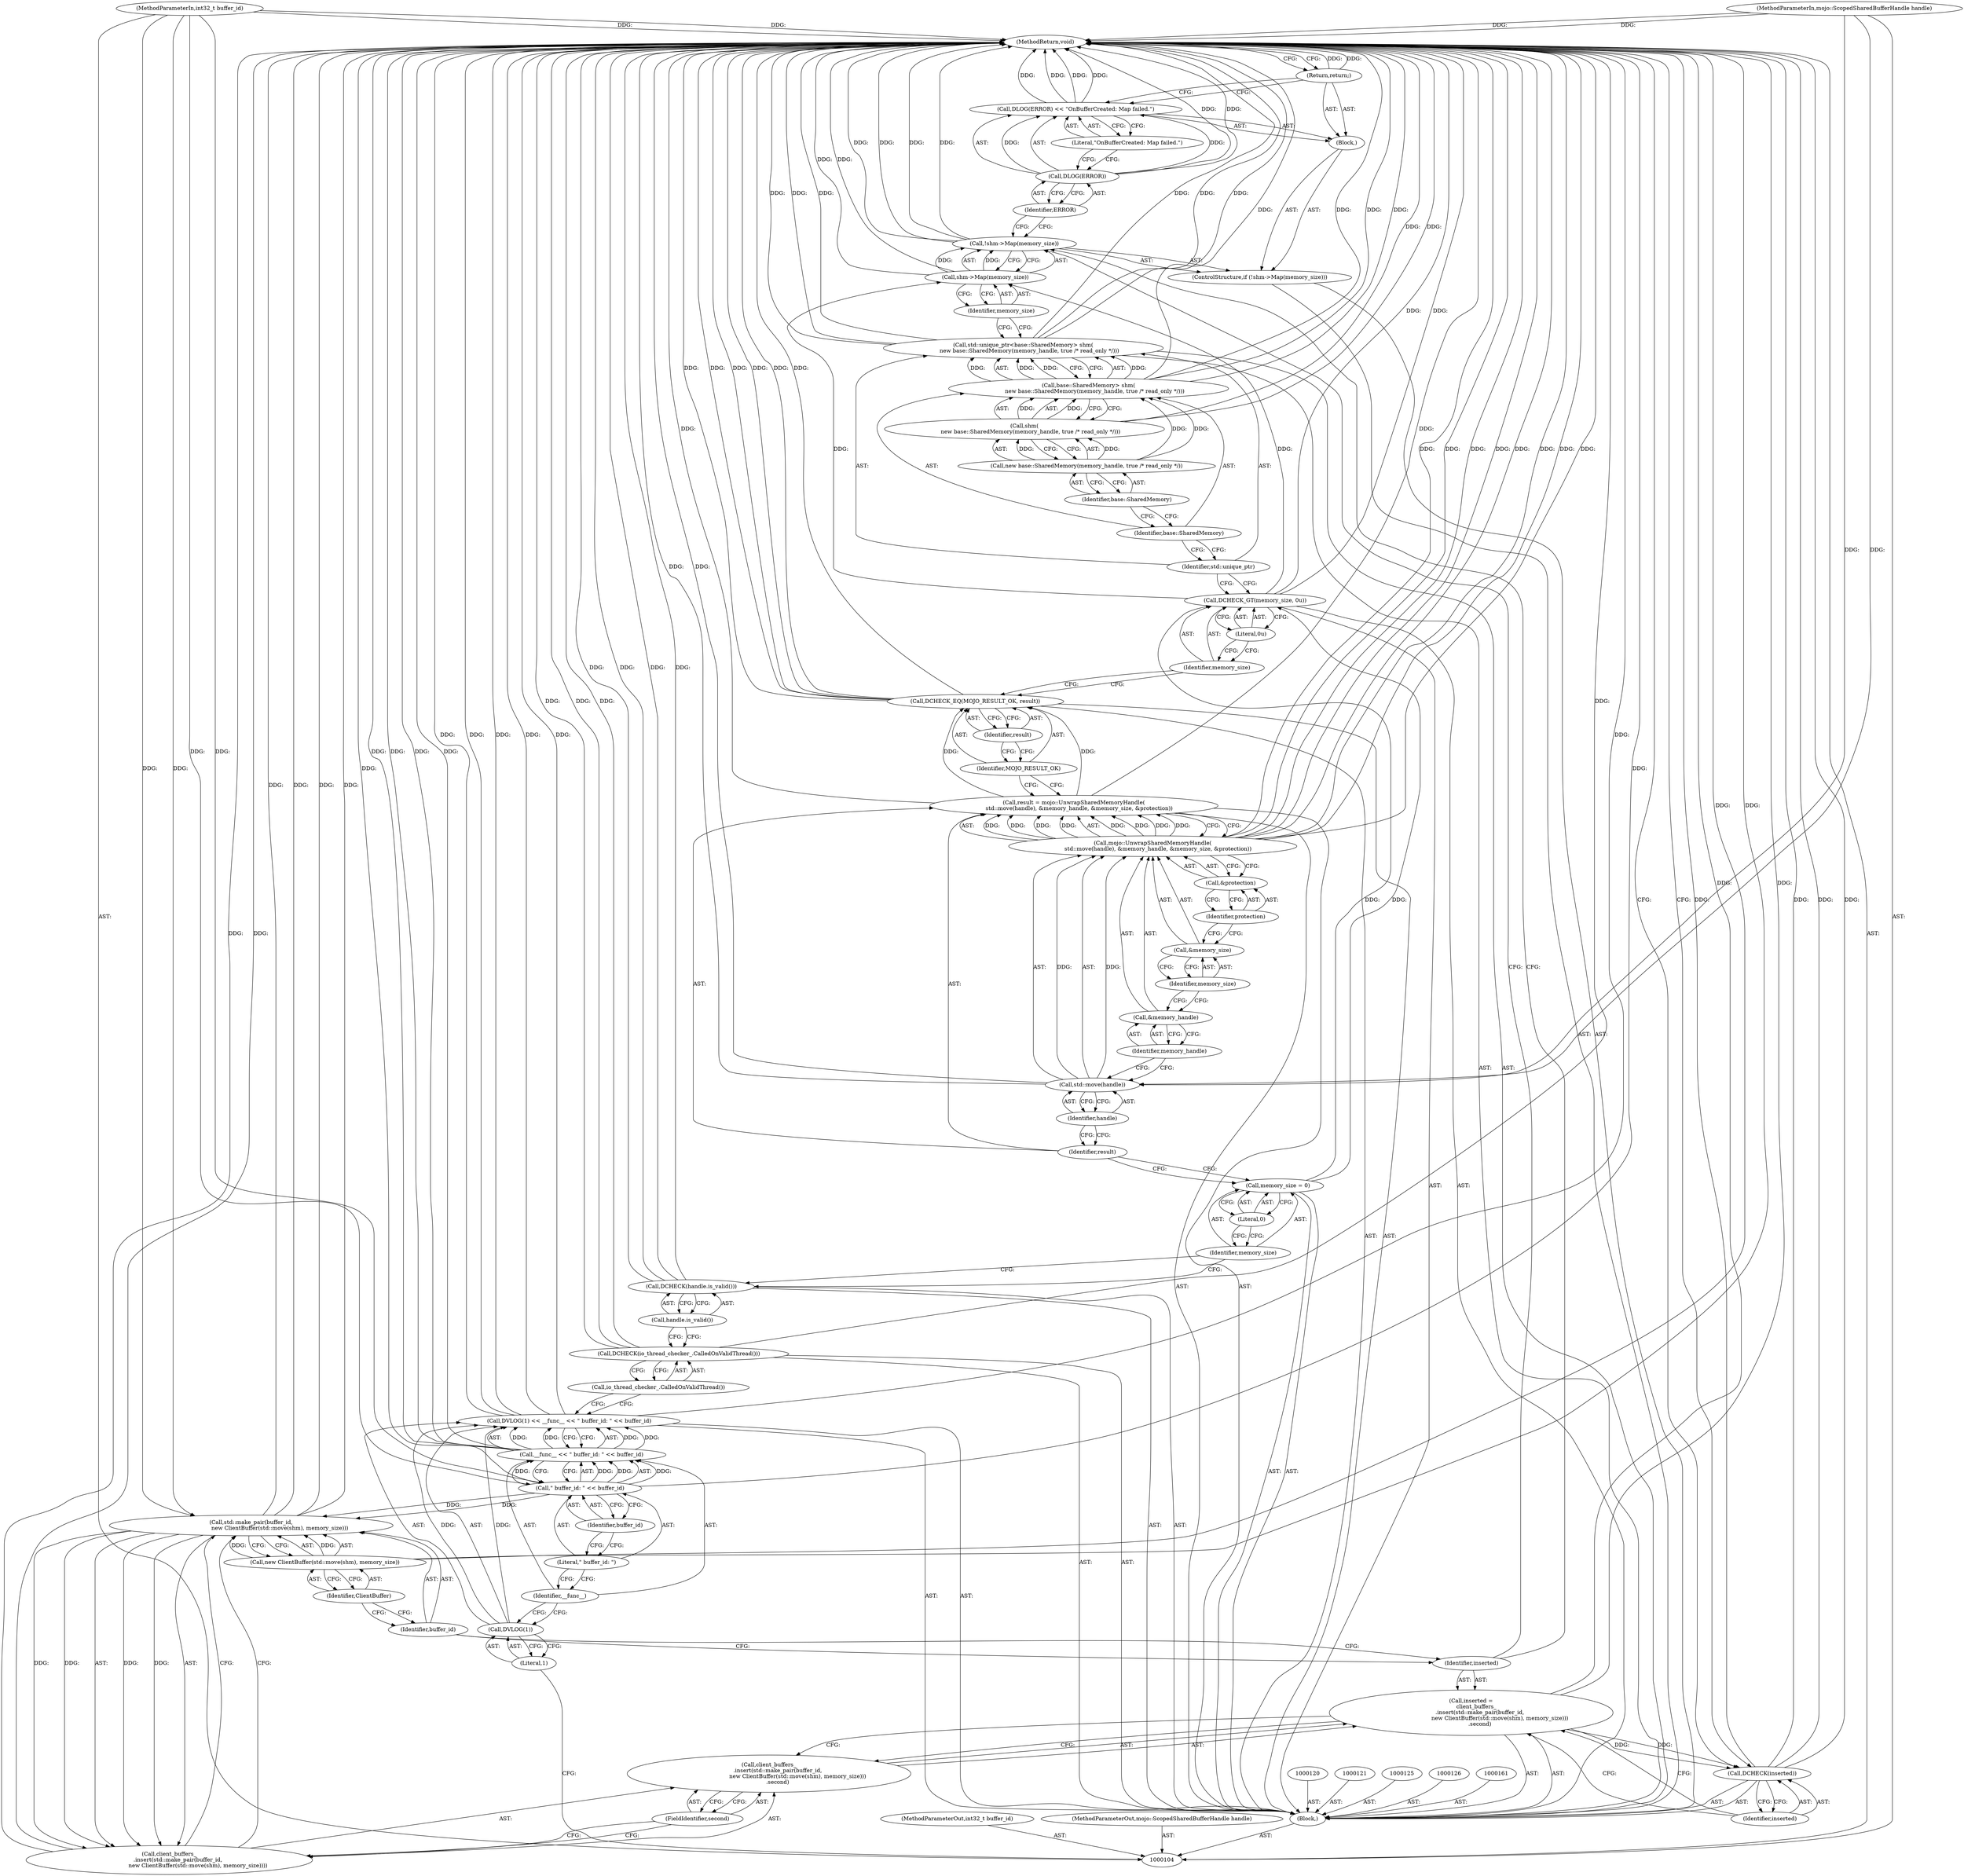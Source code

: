 digraph "0_Chrome_673ce95d481ea9368c4d4d43ac756ba1d6d9e608_14" {
"1000173" [label="(MethodReturn,void)"];
"1000105" [label="(MethodParameterIn,int32_t buffer_id)"];
"1000279" [label="(MethodParameterOut,int32_t buffer_id)"];
"1000127" [label="(Call,result = mojo::UnwrapSharedMemoryHandle(\n      std::move(handle), &memory_handle, &memory_size, &protection))"];
"1000128" [label="(Identifier,result)"];
"1000129" [label="(Call,mojo::UnwrapSharedMemoryHandle(\n      std::move(handle), &memory_handle, &memory_size, &protection))"];
"1000131" [label="(Identifier,handle)"];
"1000132" [label="(Call,&memory_handle)"];
"1000133" [label="(Identifier,memory_handle)"];
"1000134" [label="(Call,&memory_size)"];
"1000135" [label="(Identifier,memory_size)"];
"1000136" [label="(Call,&protection)"];
"1000137" [label="(Identifier,protection)"];
"1000130" [label="(Call,std::move(handle))"];
"1000139" [label="(Identifier,MOJO_RESULT_OK)"];
"1000140" [label="(Identifier,result)"];
"1000138" [label="(Call,DCHECK_EQ(MOJO_RESULT_OK, result))"];
"1000142" [label="(Identifier,memory_size)"];
"1000143" [label="(Literal,0u)"];
"1000141" [label="(Call,DCHECK_GT(memory_size, 0u))"];
"1000106" [label="(MethodParameterIn,mojo::ScopedSharedBufferHandle handle)"];
"1000280" [label="(MethodParameterOut,mojo::ScopedSharedBufferHandle handle)"];
"1000107" [label="(Block,)"];
"1000146" [label="(Call,base::SharedMemory> shm(\n       new base::SharedMemory(memory_handle, true /* read_only */)))"];
"1000147" [label="(Identifier,base::SharedMemory)"];
"1000144" [label="(Call,std::unique_ptr<base::SharedMemory> shm(\n       new base::SharedMemory(memory_handle, true /* read_only */)))"];
"1000145" [label="(Identifier,std::unique_ptr)"];
"1000148" [label="(Call,shm(\n       new base::SharedMemory(memory_handle, true /* read_only */)))"];
"1000150" [label="(Identifier,base::SharedMemory)"];
"1000149" [label="(Call,new base::SharedMemory(memory_handle, true /* read_only */))"];
"1000154" [label="(Identifier,memory_size)"];
"1000151" [label="(ControlStructure,if (!shm->Map(memory_size)))"];
"1000155" [label="(Block,)"];
"1000152" [label="(Call,!shm->Map(memory_size))"];
"1000153" [label="(Call,shm->Map(memory_size))"];
"1000159" [label="(Literal,\"OnBufferCreated: Map failed.\")"];
"1000156" [label="(Call,DLOG(ERROR) << \"OnBufferCreated: Map failed.\")"];
"1000157" [label="(Call,DLOG(ERROR))"];
"1000158" [label="(Identifier,ERROR)"];
"1000160" [label="(Return,return;)"];
"1000162" [label="(Call,inserted =\n      client_buffers_\n          .insert(std::make_pair(buffer_id,\n                                 new ClientBuffer(std::move(shm), memory_size)))\n          .second)"];
"1000163" [label="(Identifier,inserted)"];
"1000164" [label="(Call,client_buffers_\n          .insert(std::make_pair(buffer_id,\n                                 new ClientBuffer(std::move(shm), memory_size)))\n          .second)"];
"1000165" [label="(Call,client_buffers_\n          .insert(std::make_pair(buffer_id,\n                                 new ClientBuffer(std::move(shm), memory_size))))"];
"1000166" [label="(Call,std::make_pair(buffer_id,\n                                 new ClientBuffer(std::move(shm), memory_size)))"];
"1000167" [label="(Identifier,buffer_id)"];
"1000168" [label="(Call,new ClientBuffer(std::move(shm), memory_size))"];
"1000169" [label="(Identifier,ClientBuffer)"];
"1000111" [label="(Call,__func__ << \" buffer_id: \" << buffer_id)"];
"1000112" [label="(Identifier,__func__)"];
"1000108" [label="(Call,DVLOG(1) << __func__ << \" buffer_id: \" << buffer_id)"];
"1000109" [label="(Call,DVLOG(1))"];
"1000113" [label="(Call,\" buffer_id: \" << buffer_id)"];
"1000114" [label="(Literal,\" buffer_id: \")"];
"1000115" [label="(Identifier,buffer_id)"];
"1000110" [label="(Literal,1)"];
"1000170" [label="(FieldIdentifier,second)"];
"1000171" [label="(Call,DCHECK(inserted))"];
"1000172" [label="(Identifier,inserted)"];
"1000116" [label="(Call,DCHECK(io_thread_checker_.CalledOnValidThread()))"];
"1000117" [label="(Call,io_thread_checker_.CalledOnValidThread())"];
"1000118" [label="(Call,DCHECK(handle.is_valid()))"];
"1000119" [label="(Call,handle.is_valid())"];
"1000122" [label="(Call,memory_size = 0)"];
"1000123" [label="(Identifier,memory_size)"];
"1000124" [label="(Literal,0)"];
"1000173" -> "1000104"  [label="AST: "];
"1000173" -> "1000160"  [label="CFG: "];
"1000173" -> "1000171"  [label="CFG: "];
"1000116" -> "1000173"  [label="DDG: "];
"1000116" -> "1000173"  [label="DDG: "];
"1000171" -> "1000173"  [label="DDG: "];
"1000171" -> "1000173"  [label="DDG: "];
"1000108" -> "1000173"  [label="DDG: "];
"1000108" -> "1000173"  [label="DDG: "];
"1000108" -> "1000173"  [label="DDG: "];
"1000168" -> "1000173"  [label="DDG: "];
"1000156" -> "1000173"  [label="DDG: "];
"1000156" -> "1000173"  [label="DDG: "];
"1000105" -> "1000173"  [label="DDG: "];
"1000113" -> "1000173"  [label="DDG: "];
"1000118" -> "1000173"  [label="DDG: "];
"1000118" -> "1000173"  [label="DDG: "];
"1000111" -> "1000173"  [label="DDG: "];
"1000111" -> "1000173"  [label="DDG: "];
"1000153" -> "1000173"  [label="DDG: "];
"1000166" -> "1000173"  [label="DDG: "];
"1000166" -> "1000173"  [label="DDG: "];
"1000129" -> "1000173"  [label="DDG: "];
"1000129" -> "1000173"  [label="DDG: "];
"1000129" -> "1000173"  [label="DDG: "];
"1000129" -> "1000173"  [label="DDG: "];
"1000162" -> "1000173"  [label="DDG: "];
"1000141" -> "1000173"  [label="DDG: "];
"1000138" -> "1000173"  [label="DDG: "];
"1000138" -> "1000173"  [label="DDG: "];
"1000138" -> "1000173"  [label="DDG: "];
"1000165" -> "1000173"  [label="DDG: "];
"1000152" -> "1000173"  [label="DDG: "];
"1000152" -> "1000173"  [label="DDG: "];
"1000127" -> "1000173"  [label="DDG: "];
"1000157" -> "1000173"  [label="DDG: "];
"1000144" -> "1000173"  [label="DDG: "];
"1000144" -> "1000173"  [label="DDG: "];
"1000144" -> "1000173"  [label="DDG: "];
"1000148" -> "1000173"  [label="DDG: "];
"1000146" -> "1000173"  [label="DDG: "];
"1000146" -> "1000173"  [label="DDG: "];
"1000106" -> "1000173"  [label="DDG: "];
"1000130" -> "1000173"  [label="DDG: "];
"1000160" -> "1000173"  [label="DDG: "];
"1000105" -> "1000104"  [label="AST: "];
"1000105" -> "1000173"  [label="DDG: "];
"1000105" -> "1000113"  [label="DDG: "];
"1000105" -> "1000166"  [label="DDG: "];
"1000279" -> "1000104"  [label="AST: "];
"1000127" -> "1000107"  [label="AST: "];
"1000127" -> "1000129"  [label="CFG: "];
"1000128" -> "1000127"  [label="AST: "];
"1000129" -> "1000127"  [label="AST: "];
"1000139" -> "1000127"  [label="CFG: "];
"1000127" -> "1000173"  [label="DDG: "];
"1000129" -> "1000127"  [label="DDG: "];
"1000129" -> "1000127"  [label="DDG: "];
"1000129" -> "1000127"  [label="DDG: "];
"1000129" -> "1000127"  [label="DDG: "];
"1000127" -> "1000138"  [label="DDG: "];
"1000128" -> "1000127"  [label="AST: "];
"1000128" -> "1000122"  [label="CFG: "];
"1000131" -> "1000128"  [label="CFG: "];
"1000129" -> "1000127"  [label="AST: "];
"1000129" -> "1000136"  [label="CFG: "];
"1000130" -> "1000129"  [label="AST: "];
"1000132" -> "1000129"  [label="AST: "];
"1000134" -> "1000129"  [label="AST: "];
"1000136" -> "1000129"  [label="AST: "];
"1000127" -> "1000129"  [label="CFG: "];
"1000129" -> "1000173"  [label="DDG: "];
"1000129" -> "1000173"  [label="DDG: "];
"1000129" -> "1000173"  [label="DDG: "];
"1000129" -> "1000173"  [label="DDG: "];
"1000129" -> "1000127"  [label="DDG: "];
"1000129" -> "1000127"  [label="DDG: "];
"1000129" -> "1000127"  [label="DDG: "];
"1000129" -> "1000127"  [label="DDG: "];
"1000130" -> "1000129"  [label="DDG: "];
"1000131" -> "1000130"  [label="AST: "];
"1000131" -> "1000128"  [label="CFG: "];
"1000130" -> "1000131"  [label="CFG: "];
"1000132" -> "1000129"  [label="AST: "];
"1000132" -> "1000133"  [label="CFG: "];
"1000133" -> "1000132"  [label="AST: "];
"1000135" -> "1000132"  [label="CFG: "];
"1000133" -> "1000132"  [label="AST: "];
"1000133" -> "1000130"  [label="CFG: "];
"1000132" -> "1000133"  [label="CFG: "];
"1000134" -> "1000129"  [label="AST: "];
"1000134" -> "1000135"  [label="CFG: "];
"1000135" -> "1000134"  [label="AST: "];
"1000137" -> "1000134"  [label="CFG: "];
"1000135" -> "1000134"  [label="AST: "];
"1000135" -> "1000132"  [label="CFG: "];
"1000134" -> "1000135"  [label="CFG: "];
"1000136" -> "1000129"  [label="AST: "];
"1000136" -> "1000137"  [label="CFG: "];
"1000137" -> "1000136"  [label="AST: "];
"1000129" -> "1000136"  [label="CFG: "];
"1000137" -> "1000136"  [label="AST: "];
"1000137" -> "1000134"  [label="CFG: "];
"1000136" -> "1000137"  [label="CFG: "];
"1000130" -> "1000129"  [label="AST: "];
"1000130" -> "1000131"  [label="CFG: "];
"1000131" -> "1000130"  [label="AST: "];
"1000133" -> "1000130"  [label="CFG: "];
"1000130" -> "1000173"  [label="DDG: "];
"1000130" -> "1000129"  [label="DDG: "];
"1000106" -> "1000130"  [label="DDG: "];
"1000139" -> "1000138"  [label="AST: "];
"1000139" -> "1000127"  [label="CFG: "];
"1000140" -> "1000139"  [label="CFG: "];
"1000140" -> "1000138"  [label="AST: "];
"1000140" -> "1000139"  [label="CFG: "];
"1000138" -> "1000140"  [label="CFG: "];
"1000138" -> "1000107"  [label="AST: "];
"1000138" -> "1000140"  [label="CFG: "];
"1000139" -> "1000138"  [label="AST: "];
"1000140" -> "1000138"  [label="AST: "];
"1000142" -> "1000138"  [label="CFG: "];
"1000138" -> "1000173"  [label="DDG: "];
"1000138" -> "1000173"  [label="DDG: "];
"1000138" -> "1000173"  [label="DDG: "];
"1000127" -> "1000138"  [label="DDG: "];
"1000142" -> "1000141"  [label="AST: "];
"1000142" -> "1000138"  [label="CFG: "];
"1000143" -> "1000142"  [label="CFG: "];
"1000143" -> "1000141"  [label="AST: "];
"1000143" -> "1000142"  [label="CFG: "];
"1000141" -> "1000143"  [label="CFG: "];
"1000141" -> "1000107"  [label="AST: "];
"1000141" -> "1000143"  [label="CFG: "];
"1000142" -> "1000141"  [label="AST: "];
"1000143" -> "1000141"  [label="AST: "];
"1000145" -> "1000141"  [label="CFG: "];
"1000141" -> "1000173"  [label="DDG: "];
"1000122" -> "1000141"  [label="DDG: "];
"1000141" -> "1000153"  [label="DDG: "];
"1000106" -> "1000104"  [label="AST: "];
"1000106" -> "1000173"  [label="DDG: "];
"1000106" -> "1000130"  [label="DDG: "];
"1000280" -> "1000104"  [label="AST: "];
"1000107" -> "1000104"  [label="AST: "];
"1000108" -> "1000107"  [label="AST: "];
"1000116" -> "1000107"  [label="AST: "];
"1000118" -> "1000107"  [label="AST: "];
"1000120" -> "1000107"  [label="AST: "];
"1000121" -> "1000107"  [label="AST: "];
"1000122" -> "1000107"  [label="AST: "];
"1000125" -> "1000107"  [label="AST: "];
"1000126" -> "1000107"  [label="AST: "];
"1000127" -> "1000107"  [label="AST: "];
"1000138" -> "1000107"  [label="AST: "];
"1000141" -> "1000107"  [label="AST: "];
"1000144" -> "1000107"  [label="AST: "];
"1000151" -> "1000107"  [label="AST: "];
"1000161" -> "1000107"  [label="AST: "];
"1000162" -> "1000107"  [label="AST: "];
"1000171" -> "1000107"  [label="AST: "];
"1000146" -> "1000144"  [label="AST: "];
"1000146" -> "1000148"  [label="CFG: "];
"1000147" -> "1000146"  [label="AST: "];
"1000148" -> "1000146"  [label="AST: "];
"1000144" -> "1000146"  [label="CFG: "];
"1000146" -> "1000173"  [label="DDG: "];
"1000146" -> "1000173"  [label="DDG: "];
"1000146" -> "1000144"  [label="DDG: "];
"1000146" -> "1000144"  [label="DDG: "];
"1000149" -> "1000146"  [label="DDG: "];
"1000148" -> "1000146"  [label="DDG: "];
"1000147" -> "1000146"  [label="AST: "];
"1000147" -> "1000145"  [label="CFG: "];
"1000150" -> "1000147"  [label="CFG: "];
"1000144" -> "1000107"  [label="AST: "];
"1000144" -> "1000146"  [label="CFG: "];
"1000145" -> "1000144"  [label="AST: "];
"1000146" -> "1000144"  [label="AST: "];
"1000154" -> "1000144"  [label="CFG: "];
"1000144" -> "1000173"  [label="DDG: "];
"1000144" -> "1000173"  [label="DDG: "];
"1000144" -> "1000173"  [label="DDG: "];
"1000146" -> "1000144"  [label="DDG: "];
"1000146" -> "1000144"  [label="DDG: "];
"1000145" -> "1000144"  [label="AST: "];
"1000145" -> "1000141"  [label="CFG: "];
"1000147" -> "1000145"  [label="CFG: "];
"1000148" -> "1000146"  [label="AST: "];
"1000148" -> "1000149"  [label="CFG: "];
"1000149" -> "1000148"  [label="AST: "];
"1000146" -> "1000148"  [label="CFG: "];
"1000148" -> "1000173"  [label="DDG: "];
"1000148" -> "1000146"  [label="DDG: "];
"1000149" -> "1000148"  [label="DDG: "];
"1000150" -> "1000149"  [label="AST: "];
"1000150" -> "1000147"  [label="CFG: "];
"1000149" -> "1000150"  [label="CFG: "];
"1000149" -> "1000148"  [label="AST: "];
"1000149" -> "1000150"  [label="CFG: "];
"1000150" -> "1000149"  [label="AST: "];
"1000148" -> "1000149"  [label="CFG: "];
"1000149" -> "1000146"  [label="DDG: "];
"1000149" -> "1000148"  [label="DDG: "];
"1000154" -> "1000153"  [label="AST: "];
"1000154" -> "1000144"  [label="CFG: "];
"1000153" -> "1000154"  [label="CFG: "];
"1000151" -> "1000107"  [label="AST: "];
"1000152" -> "1000151"  [label="AST: "];
"1000155" -> "1000151"  [label="AST: "];
"1000155" -> "1000151"  [label="AST: "];
"1000156" -> "1000155"  [label="AST: "];
"1000160" -> "1000155"  [label="AST: "];
"1000152" -> "1000151"  [label="AST: "];
"1000152" -> "1000153"  [label="CFG: "];
"1000153" -> "1000152"  [label="AST: "];
"1000158" -> "1000152"  [label="CFG: "];
"1000163" -> "1000152"  [label="CFG: "];
"1000152" -> "1000173"  [label="DDG: "];
"1000152" -> "1000173"  [label="DDG: "];
"1000153" -> "1000152"  [label="DDG: "];
"1000153" -> "1000152"  [label="AST: "];
"1000153" -> "1000154"  [label="CFG: "];
"1000154" -> "1000153"  [label="AST: "];
"1000152" -> "1000153"  [label="CFG: "];
"1000153" -> "1000173"  [label="DDG: "];
"1000153" -> "1000152"  [label="DDG: "];
"1000141" -> "1000153"  [label="DDG: "];
"1000159" -> "1000156"  [label="AST: "];
"1000159" -> "1000157"  [label="CFG: "];
"1000156" -> "1000159"  [label="CFG: "];
"1000156" -> "1000155"  [label="AST: "];
"1000156" -> "1000159"  [label="CFG: "];
"1000157" -> "1000156"  [label="AST: "];
"1000159" -> "1000156"  [label="AST: "];
"1000160" -> "1000156"  [label="CFG: "];
"1000156" -> "1000173"  [label="DDG: "];
"1000156" -> "1000173"  [label="DDG: "];
"1000157" -> "1000156"  [label="DDG: "];
"1000157" -> "1000156"  [label="AST: "];
"1000157" -> "1000158"  [label="CFG: "];
"1000158" -> "1000157"  [label="AST: "];
"1000159" -> "1000157"  [label="CFG: "];
"1000157" -> "1000173"  [label="DDG: "];
"1000157" -> "1000156"  [label="DDG: "];
"1000158" -> "1000157"  [label="AST: "];
"1000158" -> "1000152"  [label="CFG: "];
"1000157" -> "1000158"  [label="CFG: "];
"1000160" -> "1000155"  [label="AST: "];
"1000160" -> "1000156"  [label="CFG: "];
"1000173" -> "1000160"  [label="CFG: "];
"1000160" -> "1000173"  [label="DDG: "];
"1000162" -> "1000107"  [label="AST: "];
"1000162" -> "1000164"  [label="CFG: "];
"1000163" -> "1000162"  [label="AST: "];
"1000164" -> "1000162"  [label="AST: "];
"1000172" -> "1000162"  [label="CFG: "];
"1000162" -> "1000173"  [label="DDG: "];
"1000162" -> "1000171"  [label="DDG: "];
"1000163" -> "1000162"  [label="AST: "];
"1000163" -> "1000152"  [label="CFG: "];
"1000167" -> "1000163"  [label="CFG: "];
"1000164" -> "1000162"  [label="AST: "];
"1000164" -> "1000170"  [label="CFG: "];
"1000165" -> "1000164"  [label="AST: "];
"1000170" -> "1000164"  [label="AST: "];
"1000162" -> "1000164"  [label="CFG: "];
"1000165" -> "1000164"  [label="AST: "];
"1000165" -> "1000166"  [label="CFG: "];
"1000166" -> "1000165"  [label="AST: "];
"1000170" -> "1000165"  [label="CFG: "];
"1000165" -> "1000173"  [label="DDG: "];
"1000166" -> "1000165"  [label="DDG: "];
"1000166" -> "1000165"  [label="DDG: "];
"1000166" -> "1000165"  [label="AST: "];
"1000166" -> "1000168"  [label="CFG: "];
"1000167" -> "1000166"  [label="AST: "];
"1000168" -> "1000166"  [label="AST: "];
"1000165" -> "1000166"  [label="CFG: "];
"1000166" -> "1000173"  [label="DDG: "];
"1000166" -> "1000173"  [label="DDG: "];
"1000166" -> "1000165"  [label="DDG: "];
"1000166" -> "1000165"  [label="DDG: "];
"1000113" -> "1000166"  [label="DDG: "];
"1000105" -> "1000166"  [label="DDG: "];
"1000168" -> "1000166"  [label="DDG: "];
"1000167" -> "1000166"  [label="AST: "];
"1000167" -> "1000163"  [label="CFG: "];
"1000169" -> "1000167"  [label="CFG: "];
"1000168" -> "1000166"  [label="AST: "];
"1000168" -> "1000169"  [label="CFG: "];
"1000169" -> "1000168"  [label="AST: "];
"1000166" -> "1000168"  [label="CFG: "];
"1000168" -> "1000173"  [label="DDG: "];
"1000168" -> "1000166"  [label="DDG: "];
"1000169" -> "1000168"  [label="AST: "];
"1000169" -> "1000167"  [label="CFG: "];
"1000168" -> "1000169"  [label="CFG: "];
"1000111" -> "1000108"  [label="AST: "];
"1000111" -> "1000113"  [label="CFG: "];
"1000112" -> "1000111"  [label="AST: "];
"1000113" -> "1000111"  [label="AST: "];
"1000108" -> "1000111"  [label="CFG: "];
"1000111" -> "1000173"  [label="DDG: "];
"1000111" -> "1000173"  [label="DDG: "];
"1000111" -> "1000108"  [label="DDG: "];
"1000111" -> "1000108"  [label="DDG: "];
"1000113" -> "1000111"  [label="DDG: "];
"1000113" -> "1000111"  [label="DDG: "];
"1000112" -> "1000111"  [label="AST: "];
"1000112" -> "1000109"  [label="CFG: "];
"1000114" -> "1000112"  [label="CFG: "];
"1000108" -> "1000107"  [label="AST: "];
"1000108" -> "1000111"  [label="CFG: "];
"1000109" -> "1000108"  [label="AST: "];
"1000111" -> "1000108"  [label="AST: "];
"1000117" -> "1000108"  [label="CFG: "];
"1000108" -> "1000173"  [label="DDG: "];
"1000108" -> "1000173"  [label="DDG: "];
"1000108" -> "1000173"  [label="DDG: "];
"1000109" -> "1000108"  [label="DDG: "];
"1000111" -> "1000108"  [label="DDG: "];
"1000111" -> "1000108"  [label="DDG: "];
"1000109" -> "1000108"  [label="AST: "];
"1000109" -> "1000110"  [label="CFG: "];
"1000110" -> "1000109"  [label="AST: "];
"1000112" -> "1000109"  [label="CFG: "];
"1000109" -> "1000108"  [label="DDG: "];
"1000113" -> "1000111"  [label="AST: "];
"1000113" -> "1000115"  [label="CFG: "];
"1000114" -> "1000113"  [label="AST: "];
"1000115" -> "1000113"  [label="AST: "];
"1000111" -> "1000113"  [label="CFG: "];
"1000113" -> "1000173"  [label="DDG: "];
"1000113" -> "1000111"  [label="DDG: "];
"1000113" -> "1000111"  [label="DDG: "];
"1000105" -> "1000113"  [label="DDG: "];
"1000113" -> "1000166"  [label="DDG: "];
"1000114" -> "1000113"  [label="AST: "];
"1000114" -> "1000112"  [label="CFG: "];
"1000115" -> "1000114"  [label="CFG: "];
"1000115" -> "1000113"  [label="AST: "];
"1000115" -> "1000114"  [label="CFG: "];
"1000113" -> "1000115"  [label="CFG: "];
"1000110" -> "1000109"  [label="AST: "];
"1000110" -> "1000104"  [label="CFG: "];
"1000109" -> "1000110"  [label="CFG: "];
"1000170" -> "1000164"  [label="AST: "];
"1000170" -> "1000165"  [label="CFG: "];
"1000164" -> "1000170"  [label="CFG: "];
"1000171" -> "1000107"  [label="AST: "];
"1000171" -> "1000172"  [label="CFG: "];
"1000172" -> "1000171"  [label="AST: "];
"1000173" -> "1000171"  [label="CFG: "];
"1000171" -> "1000173"  [label="DDG: "];
"1000171" -> "1000173"  [label="DDG: "];
"1000162" -> "1000171"  [label="DDG: "];
"1000172" -> "1000171"  [label="AST: "];
"1000172" -> "1000162"  [label="CFG: "];
"1000171" -> "1000172"  [label="CFG: "];
"1000116" -> "1000107"  [label="AST: "];
"1000116" -> "1000117"  [label="CFG: "];
"1000117" -> "1000116"  [label="AST: "];
"1000119" -> "1000116"  [label="CFG: "];
"1000116" -> "1000173"  [label="DDG: "];
"1000116" -> "1000173"  [label="DDG: "];
"1000117" -> "1000116"  [label="AST: "];
"1000117" -> "1000108"  [label="CFG: "];
"1000116" -> "1000117"  [label="CFG: "];
"1000118" -> "1000107"  [label="AST: "];
"1000118" -> "1000119"  [label="CFG: "];
"1000119" -> "1000118"  [label="AST: "];
"1000123" -> "1000118"  [label="CFG: "];
"1000118" -> "1000173"  [label="DDG: "];
"1000118" -> "1000173"  [label="DDG: "];
"1000119" -> "1000118"  [label="AST: "];
"1000119" -> "1000116"  [label="CFG: "];
"1000118" -> "1000119"  [label="CFG: "];
"1000122" -> "1000107"  [label="AST: "];
"1000122" -> "1000124"  [label="CFG: "];
"1000123" -> "1000122"  [label="AST: "];
"1000124" -> "1000122"  [label="AST: "];
"1000128" -> "1000122"  [label="CFG: "];
"1000122" -> "1000141"  [label="DDG: "];
"1000123" -> "1000122"  [label="AST: "];
"1000123" -> "1000118"  [label="CFG: "];
"1000124" -> "1000123"  [label="CFG: "];
"1000124" -> "1000122"  [label="AST: "];
"1000124" -> "1000123"  [label="CFG: "];
"1000122" -> "1000124"  [label="CFG: "];
}
